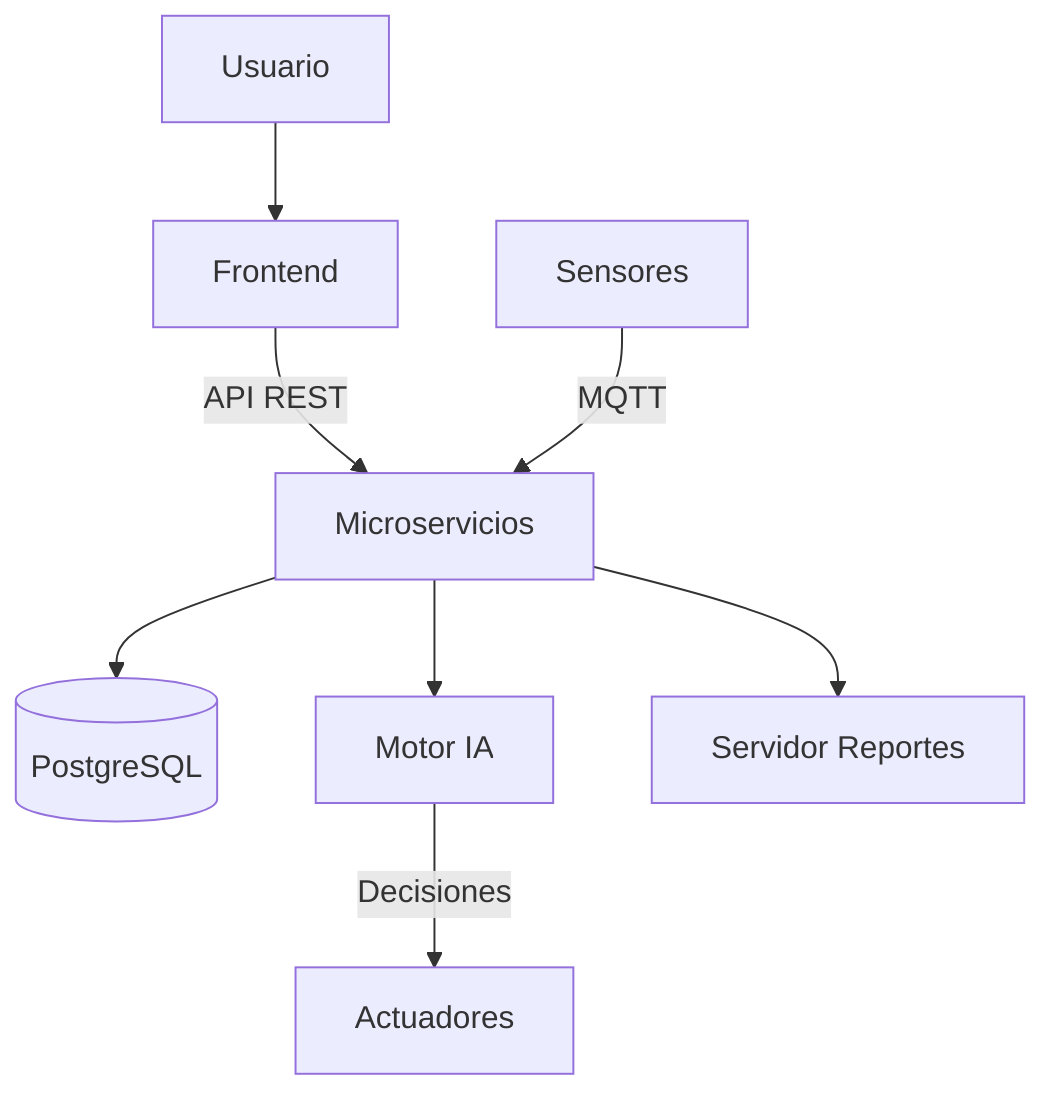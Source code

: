 flowchart TD
    A[Usuario] --> B[Frontend]
    B -->|API REST| C[Microservicios]
    C --> D[(PostgreSQL)]
    E[Sensores] -->|MQTT| C
    C --> F[Motor IA]
    F -->|Decisiones| G[Actuadores]
    C --> H[Servidor Reportes]